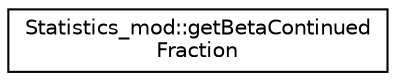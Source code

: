 digraph "Graphical Class Hierarchy"
{
 // LATEX_PDF_SIZE
  edge [fontname="Helvetica",fontsize="10",labelfontname="Helvetica",labelfontsize="10"];
  node [fontname="Helvetica",fontsize="10",shape=record];
  rankdir="LR";
  Node0 [label="Statistics_mod::getBetaContinued\lFraction",height=0.2,width=0.4,color="black", fillcolor="white", style="filled",URL="$interfaceStatistics__mod_1_1getBetaContinuedFraction.html",tooltip=" "];
}
